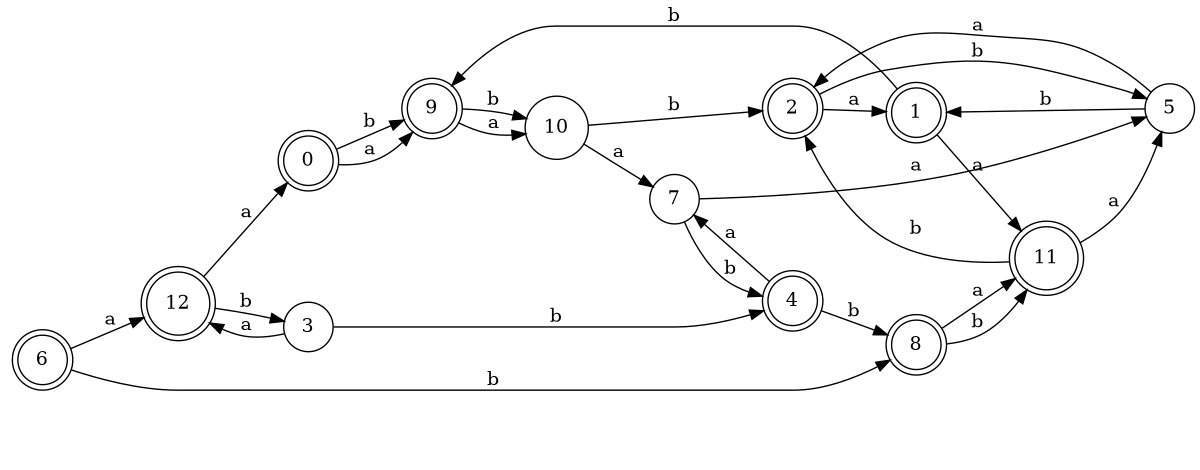 digraph n11_4 {
__start0 [label="" shape="none"];

rankdir=LR;
size="8,5";

s0 [style="rounded,filled", color="black", fillcolor="white" shape="doublecircle", label="0"];
s1 [style="rounded,filled", color="black", fillcolor="white" shape="doublecircle", label="1"];
s2 [style="rounded,filled", color="black", fillcolor="white" shape="doublecircle", label="2"];
s3 [style="filled", color="black", fillcolor="white" shape="circle", label="3"];
s4 [style="rounded,filled", color="black", fillcolor="white" shape="doublecircle", label="4"];
s5 [style="filled", color="black", fillcolor="white" shape="circle", label="5"];
s6 [style="rounded,filled", color="black", fillcolor="white" shape="doublecircle", label="6"];
s7 [style="filled", color="black", fillcolor="white" shape="circle", label="7"];
s8 [style="rounded,filled", color="black", fillcolor="white" shape="doublecircle", label="8"];
s9 [style="rounded,filled", color="black", fillcolor="white" shape="doublecircle", label="9"];
s10 [style="filled", color="black", fillcolor="white" shape="circle", label="10"];
s11 [style="rounded,filled", color="black", fillcolor="white" shape="doublecircle", label="11"];
s12 [style="rounded,filled", color="black", fillcolor="white" shape="doublecircle", label="12"];
s0 -> s9 [label="a"];
s0 -> s9 [label="b"];
s1 -> s11 [label="a"];
s1 -> s9 [label="b"];
s2 -> s1 [label="a"];
s2 -> s5 [label="b"];
s3 -> s12 [label="a"];
s3 -> s4 [label="b"];
s4 -> s7 [label="a"];
s4 -> s8 [label="b"];
s5 -> s2 [label="a"];
s5 -> s1 [label="b"];
s6 -> s12 [label="a"];
s6 -> s8 [label="b"];
s7 -> s5 [label="a"];
s7 -> s4 [label="b"];
s8 -> s11 [label="a"];
s8 -> s11 [label="b"];
s9 -> s10 [label="a"];
s9 -> s10 [label="b"];
s10 -> s7 [label="a"];
s10 -> s2 [label="b"];
s11 -> s5 [label="a"];
s11 -> s2 [label="b"];
s12 -> s0 [label="a"];
s12 -> s3 [label="b"];

}
